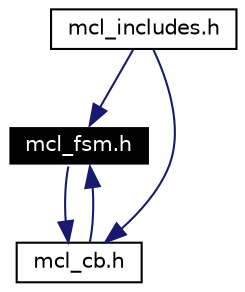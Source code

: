 digraph G
{
  edge [fontname="Helvetica",fontsize=10,labelfontname="Helvetica",labelfontsize=10];
  node [fontname="Helvetica",fontsize=10,shape=record];
  Node1010 [label="mcl_fsm.h",height=0.2,width=0.4,color="white", fillcolor="black", style="filled" fontcolor="white"];
  Node1011 -> Node1010 [color="midnightblue",fontsize=10,style="solid",fontname="Helvetica"];
  Node1011 [label="mcl_cb.h",height=0.2,width=0.4,color="black",URL="$mcl__cb_8h.html"];
  Node1012 -> Node1011 [color="midnightblue",fontsize=10,style="solid",fontname="Helvetica"];
  Node1012 [label="mcl_includes.h",height=0.2,width=0.4,color="black",URL="$mcl__includes_8h.html"];
  Node1010 -> Node1011 [color="midnightblue",fontsize=10,style="solid",fontname="Helvetica"];
  Node1012 -> Node1010 [color="midnightblue",fontsize=10,style="solid",fontname="Helvetica"];
}
